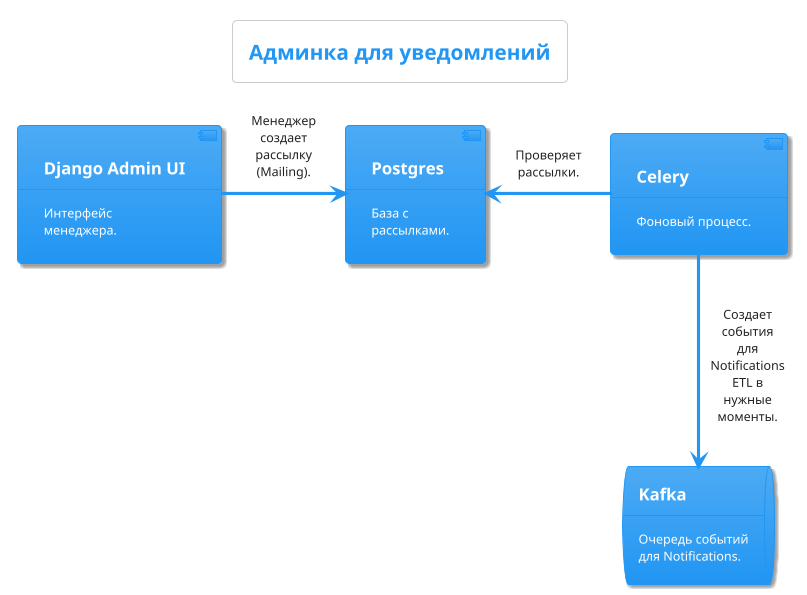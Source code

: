 @startuml to_be
!theme materia
skinparam actorStyle awesome
skinparam packageStyle rectangle
skinparam maxmessagesize 70
skinparam backgroundColor white

title Админка для уведомлений

component admin [
  =Django Admin UI
  ----
  Интерфейс
  менеджера.
]
component db [
  =Postgres
  ----
  База с
  рассылками.
]
component scheduler [
  =Celery
  ----
  Фоновый процесс.
]
queue kafka [
  =Kafka
  ----
  Очередь событий
  для Notifications.
]
admin -right-> db: "Менеджер создает рассылку (Mailing)."
scheduler -left-> db: "Проверяет рассылки."
scheduler -down-> kafka: "Создает события для Notifications ETL в нужные моменты."

@enduml
